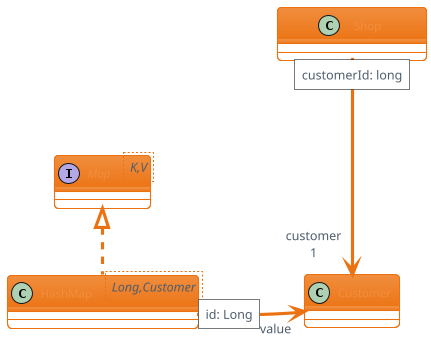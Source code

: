 ' Do not edit
' Theme Gallery
' autogenerated by script
'
@startuml
!$PUML_OUTLINE = "true"
!theme aws-orange
' Source: https://github.com/plantuml/plantuml/issues/1467 '

interface Map<K,V>
class HashMap<Long,Customer>

Map <|.. HashMap
Shop [customerId: long] ---> "customer\n1" Customer
HashMap [id: Long] -r-> "value" Customer
@enduml
